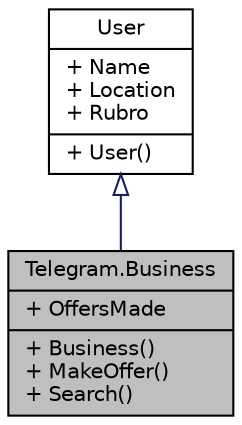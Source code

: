 digraph "Telegram.Business"
{
 // INTERACTIVE_SVG=YES
 // LATEX_PDF_SIZE
  edge [fontname="Helvetica",fontsize="10",labelfontname="Helvetica",labelfontsize="10"];
  node [fontname="Helvetica",fontsize="10",shape=record];
  Node1 [label="{Telegram.Business\n|+ OffersMade\l|+ Business()\l+ MakeOffer()\l+ Search()\l}",height=0.2,width=0.4,color="black", fillcolor="grey75", style="filled", fontcolor="black",tooltip=" "];
  Node2 -> Node1 [dir="back",color="midnightblue",fontsize="10",style="solid",arrowtail="onormal",fontname="Helvetica"];
  Node2 [label="{User\n|+ Name\l+ Location\l+ Rubro\l|+ User()\l}",height=0.2,width=0.4,color="black", fillcolor="white", style="filled",URL="$classTelegram_1_1User.html",tooltip=" "];
}
